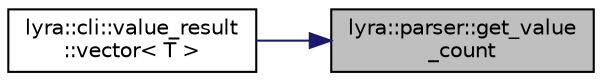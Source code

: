 digraph "lyra::parser::get_value_count"
{
 // INTERACTIVE_SVG=YES
 // LATEX_PDF_SIZE
  edge [fontname="Helvetica",fontsize="10",labelfontname="Helvetica",labelfontsize="10"];
  node [fontname="Helvetica",fontsize="10",shape=record];
  rankdir="RL";
  Node1 [label="lyra::parser::get_value\l_count",height=0.2,width=0.4,color="black", fillcolor="grey75", style="filled", fontcolor="black",tooltip=" "];
  Node1 -> Node2 [dir="back",color="midnightblue",fontsize="10",style="solid",fontname="Helvetica"];
  Node2 [label="lyra::cli::value_result\l::vector\< T \>",height=0.2,width=0.4,color="black", fillcolor="white", style="filled",URL="$structlyra_1_1cli_1_1value__result.html#a80b92a4ebb7039021857a0be7d5de84f",tooltip=" "];
}
